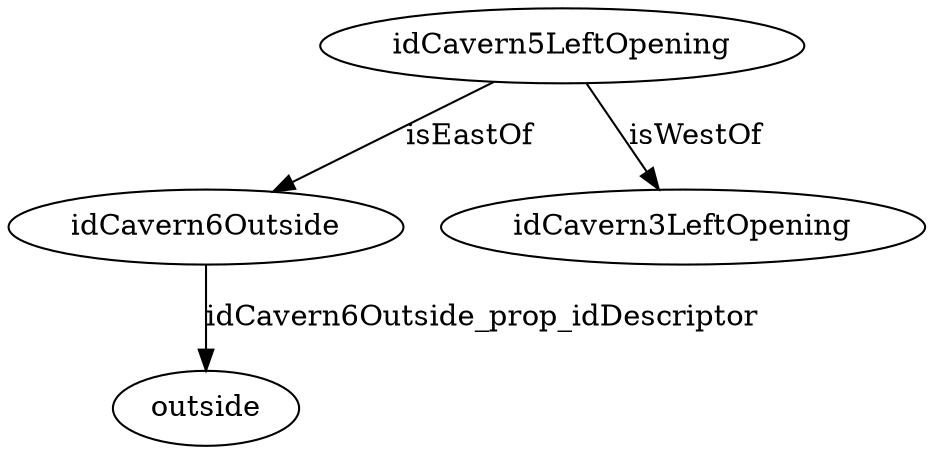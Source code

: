 strict digraph  {
idCavern5LeftOpening [node_type=entity_node, root=root];
idCavern6Outside;
outside;
idCavern3LeftOpening;
idCavern5LeftOpening -> idCavern6Outside  [edge_type=relationship, label=isEastOf];
idCavern5LeftOpening -> idCavern3LeftOpening  [edge_type=relationship, label=isWestOf];
idCavern6Outside -> outside  [edge_type=property, label=idCavern6Outside_prop_idDescriptor];
}
